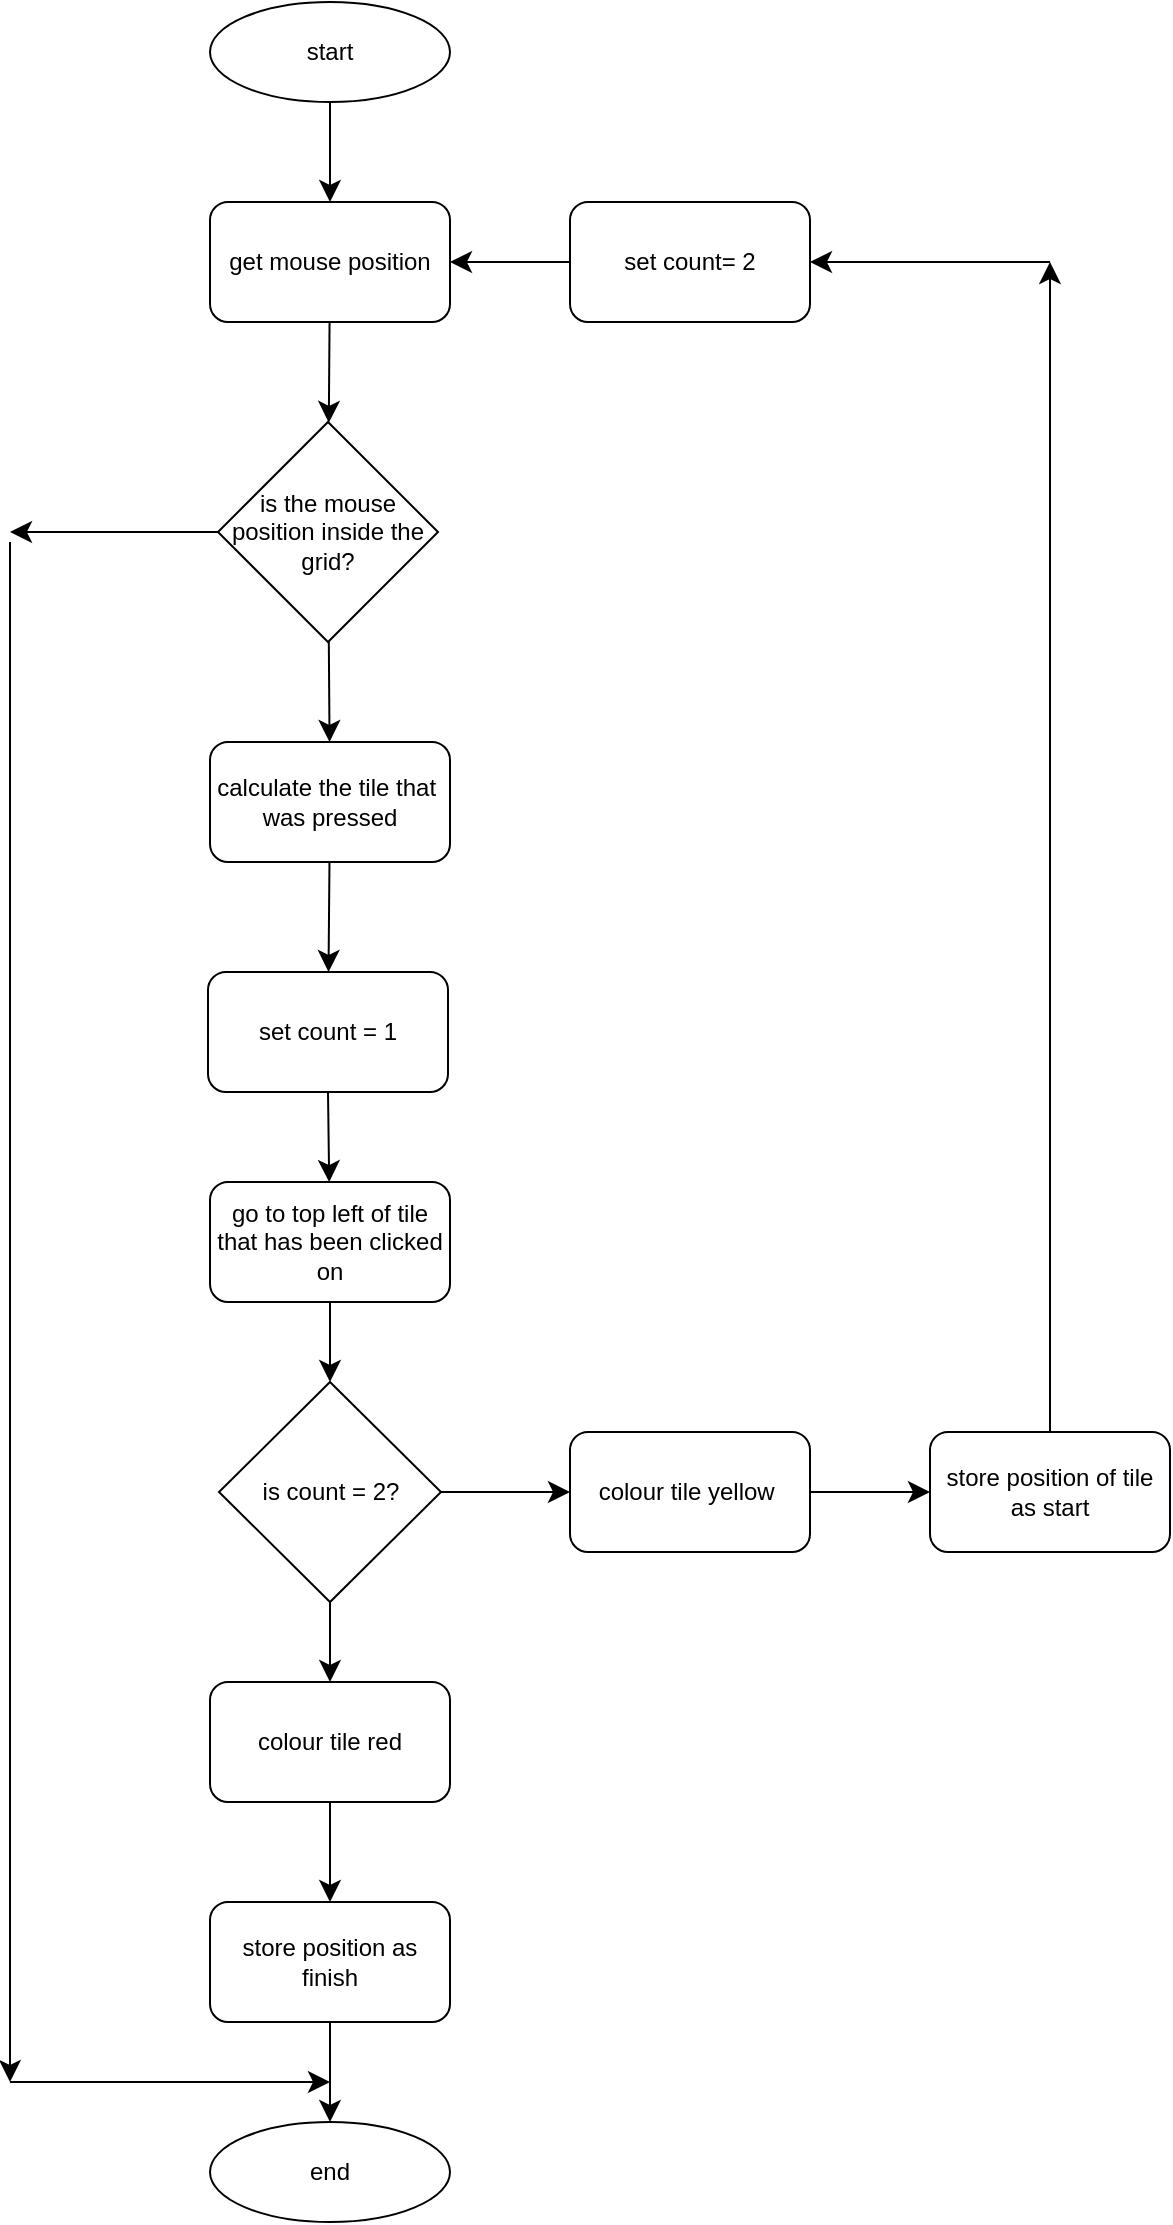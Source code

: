 <mxfile version="24.8.4">
  <diagram id="C5RBs43oDa-KdzZeNtuy" name="Page-1">
    <mxGraphModel dx="713" dy="795" grid="1" gridSize="10" guides="1" tooltips="1" connect="1" arrows="1" fold="1" page="1" pageScale="1" pageWidth="827" pageHeight="1169" math="0" shadow="0">
      <root>
        <mxCell id="WIyWlLk6GJQsqaUBKTNV-0" />
        <mxCell id="WIyWlLk6GJQsqaUBKTNV-1" parent="WIyWlLk6GJQsqaUBKTNV-0" />
        <mxCell id="wvkfcdVhvqRz7yYf-nKR-15" style="edgeStyle=none;curved=1;rounded=0;orthogonalLoop=1;jettySize=auto;html=1;exitX=0.5;exitY=1;exitDx=0;exitDy=0;entryX=0.5;entryY=0;entryDx=0;entryDy=0;fontSize=12;startSize=8;endSize=8;" edge="1" parent="WIyWlLk6GJQsqaUBKTNV-1" source="wvkfcdVhvqRz7yYf-nKR-1" target="wvkfcdVhvqRz7yYf-nKR-2">
          <mxGeometry relative="1" as="geometry" />
        </mxCell>
        <mxCell id="wvkfcdVhvqRz7yYf-nKR-1" value="start" style="ellipse;whiteSpace=wrap;html=1;" vertex="1" parent="WIyWlLk6GJQsqaUBKTNV-1">
          <mxGeometry x="300" y="70" width="120" height="50" as="geometry" />
        </mxCell>
        <mxCell id="wvkfcdVhvqRz7yYf-nKR-16" style="edgeStyle=none;curved=1;rounded=0;orthogonalLoop=1;jettySize=auto;html=1;fontSize=12;startSize=8;endSize=8;" edge="1" parent="WIyWlLk6GJQsqaUBKTNV-1" source="wvkfcdVhvqRz7yYf-nKR-2" target="wvkfcdVhvqRz7yYf-nKR-4">
          <mxGeometry relative="1" as="geometry" />
        </mxCell>
        <mxCell id="wvkfcdVhvqRz7yYf-nKR-2" value="get mouse position" style="rounded=1;whiteSpace=wrap;html=1;" vertex="1" parent="WIyWlLk6GJQsqaUBKTNV-1">
          <mxGeometry x="300" y="170" width="120" height="60" as="geometry" />
        </mxCell>
        <mxCell id="wvkfcdVhvqRz7yYf-nKR-17" style="edgeStyle=none;curved=1;rounded=0;orthogonalLoop=1;jettySize=auto;html=1;fontSize=12;startSize=8;endSize=8;" edge="1" parent="WIyWlLk6GJQsqaUBKTNV-1" source="wvkfcdVhvqRz7yYf-nKR-4" target="wvkfcdVhvqRz7yYf-nKR-5">
          <mxGeometry relative="1" as="geometry" />
        </mxCell>
        <mxCell id="wvkfcdVhvqRz7yYf-nKR-26" style="edgeStyle=none;curved=1;rounded=0;orthogonalLoop=1;jettySize=auto;html=1;exitX=0;exitY=0.5;exitDx=0;exitDy=0;fontSize=12;startSize=8;endSize=8;" edge="1" parent="WIyWlLk6GJQsqaUBKTNV-1" source="wvkfcdVhvqRz7yYf-nKR-4">
          <mxGeometry relative="1" as="geometry">
            <mxPoint x="200" y="335" as="targetPoint" />
          </mxGeometry>
        </mxCell>
        <mxCell id="wvkfcdVhvqRz7yYf-nKR-4" value="is the mouse position inside the grid?" style="rhombus;whiteSpace=wrap;html=1;" vertex="1" parent="WIyWlLk6GJQsqaUBKTNV-1">
          <mxGeometry x="304" y="280" width="110" height="110" as="geometry" />
        </mxCell>
        <mxCell id="wvkfcdVhvqRz7yYf-nKR-18" style="edgeStyle=none;curved=1;rounded=0;orthogonalLoop=1;jettySize=auto;html=1;fontSize=12;startSize=8;endSize=8;" edge="1" parent="WIyWlLk6GJQsqaUBKTNV-1" source="wvkfcdVhvqRz7yYf-nKR-5" target="wvkfcdVhvqRz7yYf-nKR-7">
          <mxGeometry relative="1" as="geometry" />
        </mxCell>
        <mxCell id="wvkfcdVhvqRz7yYf-nKR-5" value="calculate the tile that&amp;nbsp; was pressed" style="rounded=1;whiteSpace=wrap;html=1;" vertex="1" parent="WIyWlLk6GJQsqaUBKTNV-1">
          <mxGeometry x="300" y="440" width="120" height="60" as="geometry" />
        </mxCell>
        <mxCell id="wvkfcdVhvqRz7yYf-nKR-21" style="edgeStyle=none;curved=1;rounded=0;orthogonalLoop=1;jettySize=auto;html=1;exitX=1;exitY=0.5;exitDx=0;exitDy=0;fontSize=12;startSize=8;endSize=8;" edge="1" parent="WIyWlLk6GJQsqaUBKTNV-1" source="wvkfcdVhvqRz7yYf-nKR-6" target="wvkfcdVhvqRz7yYf-nKR-9">
          <mxGeometry relative="1" as="geometry" />
        </mxCell>
        <mxCell id="wvkfcdVhvqRz7yYf-nKR-29" style="edgeStyle=none;curved=1;rounded=0;orthogonalLoop=1;jettySize=auto;html=1;exitX=0.5;exitY=1;exitDx=0;exitDy=0;fontSize=12;startSize=8;endSize=8;" edge="1" parent="WIyWlLk6GJQsqaUBKTNV-1" source="wvkfcdVhvqRz7yYf-nKR-6" target="wvkfcdVhvqRz7yYf-nKR-12">
          <mxGeometry relative="1" as="geometry" />
        </mxCell>
        <mxCell id="wvkfcdVhvqRz7yYf-nKR-6" value="is count = 2?" style="rhombus;whiteSpace=wrap;html=1;" vertex="1" parent="WIyWlLk6GJQsqaUBKTNV-1">
          <mxGeometry x="304.5" y="760" width="111" height="110" as="geometry" />
        </mxCell>
        <mxCell id="wvkfcdVhvqRz7yYf-nKR-19" style="edgeStyle=none;curved=1;rounded=0;orthogonalLoop=1;jettySize=auto;html=1;exitX=0.5;exitY=1;exitDx=0;exitDy=0;fontSize=12;startSize=8;endSize=8;" edge="1" parent="WIyWlLk6GJQsqaUBKTNV-1" source="wvkfcdVhvqRz7yYf-nKR-7" target="wvkfcdVhvqRz7yYf-nKR-8">
          <mxGeometry relative="1" as="geometry" />
        </mxCell>
        <mxCell id="wvkfcdVhvqRz7yYf-nKR-7" value="set count = 1" style="rounded=1;whiteSpace=wrap;html=1;" vertex="1" parent="WIyWlLk6GJQsqaUBKTNV-1">
          <mxGeometry x="299" y="555" width="120" height="60" as="geometry" />
        </mxCell>
        <mxCell id="wvkfcdVhvqRz7yYf-nKR-20" style="edgeStyle=none;curved=1;rounded=0;orthogonalLoop=1;jettySize=auto;html=1;fontSize=12;startSize=8;endSize=8;" edge="1" parent="WIyWlLk6GJQsqaUBKTNV-1" source="wvkfcdVhvqRz7yYf-nKR-8" target="wvkfcdVhvqRz7yYf-nKR-6">
          <mxGeometry relative="1" as="geometry" />
        </mxCell>
        <mxCell id="wvkfcdVhvqRz7yYf-nKR-8" value="go to top left of tile that has been clicked on" style="rounded=1;whiteSpace=wrap;html=1;" vertex="1" parent="WIyWlLk6GJQsqaUBKTNV-1">
          <mxGeometry x="300" y="660" width="120" height="60" as="geometry" />
        </mxCell>
        <mxCell id="wvkfcdVhvqRz7yYf-nKR-22" style="edgeStyle=none;curved=1;rounded=0;orthogonalLoop=1;jettySize=auto;html=1;entryX=0;entryY=0.5;entryDx=0;entryDy=0;fontSize=12;startSize=8;endSize=8;" edge="1" parent="WIyWlLk6GJQsqaUBKTNV-1" source="wvkfcdVhvqRz7yYf-nKR-9" target="wvkfcdVhvqRz7yYf-nKR-11">
          <mxGeometry relative="1" as="geometry" />
        </mxCell>
        <mxCell id="wvkfcdVhvqRz7yYf-nKR-9" value="colour tile yellow&amp;nbsp;" style="rounded=1;whiteSpace=wrap;html=1;" vertex="1" parent="WIyWlLk6GJQsqaUBKTNV-1">
          <mxGeometry x="480" y="785" width="120" height="60" as="geometry" />
        </mxCell>
        <mxCell id="wvkfcdVhvqRz7yYf-nKR-23" style="edgeStyle=none;curved=1;rounded=0;orthogonalLoop=1;jettySize=auto;html=1;fontSize=12;startSize=8;endSize=8;" edge="1" parent="WIyWlLk6GJQsqaUBKTNV-1" source="wvkfcdVhvqRz7yYf-nKR-11">
          <mxGeometry relative="1" as="geometry">
            <mxPoint x="720" y="200" as="targetPoint" />
          </mxGeometry>
        </mxCell>
        <mxCell id="wvkfcdVhvqRz7yYf-nKR-11" value="store position of tile as start" style="rounded=1;whiteSpace=wrap;html=1;" vertex="1" parent="WIyWlLk6GJQsqaUBKTNV-1">
          <mxGeometry x="660" y="785" width="120" height="60" as="geometry" />
        </mxCell>
        <mxCell id="wvkfcdVhvqRz7yYf-nKR-30" style="edgeStyle=none;curved=1;rounded=0;orthogonalLoop=1;jettySize=auto;html=1;exitX=0.5;exitY=1;exitDx=0;exitDy=0;fontSize=12;startSize=8;endSize=8;" edge="1" parent="WIyWlLk6GJQsqaUBKTNV-1" source="wvkfcdVhvqRz7yYf-nKR-12" target="wvkfcdVhvqRz7yYf-nKR-13">
          <mxGeometry relative="1" as="geometry" />
        </mxCell>
        <mxCell id="wvkfcdVhvqRz7yYf-nKR-12" value="colour tile red" style="rounded=1;whiteSpace=wrap;html=1;" vertex="1" parent="WIyWlLk6GJQsqaUBKTNV-1">
          <mxGeometry x="300" y="910" width="120" height="60" as="geometry" />
        </mxCell>
        <mxCell id="wvkfcdVhvqRz7yYf-nKR-31" style="edgeStyle=none;curved=1;rounded=0;orthogonalLoop=1;jettySize=auto;html=1;exitX=0.5;exitY=1;exitDx=0;exitDy=0;entryX=0.5;entryY=0;entryDx=0;entryDy=0;fontSize=12;startSize=8;endSize=8;" edge="1" parent="WIyWlLk6GJQsqaUBKTNV-1" source="wvkfcdVhvqRz7yYf-nKR-13" target="wvkfcdVhvqRz7yYf-nKR-28">
          <mxGeometry relative="1" as="geometry" />
        </mxCell>
        <mxCell id="wvkfcdVhvqRz7yYf-nKR-13" value="store position as finish" style="rounded=1;whiteSpace=wrap;html=1;" vertex="1" parent="WIyWlLk6GJQsqaUBKTNV-1">
          <mxGeometry x="300" y="1020" width="120" height="60" as="geometry" />
        </mxCell>
        <mxCell id="wvkfcdVhvqRz7yYf-nKR-25" style="edgeStyle=none;curved=1;rounded=0;orthogonalLoop=1;jettySize=auto;html=1;fontSize=12;startSize=8;endSize=8;" edge="1" parent="WIyWlLk6GJQsqaUBKTNV-1" source="wvkfcdVhvqRz7yYf-nKR-14" target="wvkfcdVhvqRz7yYf-nKR-2">
          <mxGeometry relative="1" as="geometry" />
        </mxCell>
        <mxCell id="wvkfcdVhvqRz7yYf-nKR-14" value="set count= 2" style="rounded=1;whiteSpace=wrap;html=1;" vertex="1" parent="WIyWlLk6GJQsqaUBKTNV-1">
          <mxGeometry x="480" y="170" width="120" height="60" as="geometry" />
        </mxCell>
        <mxCell id="wvkfcdVhvqRz7yYf-nKR-24" value="" style="endArrow=classic;html=1;rounded=0;fontSize=12;startSize=8;endSize=8;curved=1;entryX=1;entryY=0.5;entryDx=0;entryDy=0;" edge="1" parent="WIyWlLk6GJQsqaUBKTNV-1" target="wvkfcdVhvqRz7yYf-nKR-14">
          <mxGeometry width="50" height="50" relative="1" as="geometry">
            <mxPoint x="720" y="200" as="sourcePoint" />
            <mxPoint x="520" y="530" as="targetPoint" />
          </mxGeometry>
        </mxCell>
        <mxCell id="wvkfcdVhvqRz7yYf-nKR-27" value="" style="endArrow=classic;html=1;rounded=0;fontSize=12;startSize=8;endSize=8;curved=1;" edge="1" parent="WIyWlLk6GJQsqaUBKTNV-1">
          <mxGeometry width="50" height="50" relative="1" as="geometry">
            <mxPoint x="200" y="340" as="sourcePoint" />
            <mxPoint x="200" y="1110" as="targetPoint" />
          </mxGeometry>
        </mxCell>
        <mxCell id="wvkfcdVhvqRz7yYf-nKR-28" value="end" style="ellipse;whiteSpace=wrap;html=1;" vertex="1" parent="WIyWlLk6GJQsqaUBKTNV-1">
          <mxGeometry x="300" y="1130" width="120" height="50" as="geometry" />
        </mxCell>
        <mxCell id="wvkfcdVhvqRz7yYf-nKR-32" value="" style="endArrow=classic;html=1;rounded=0;fontSize=12;startSize=8;endSize=8;curved=1;" edge="1" parent="WIyWlLk6GJQsqaUBKTNV-1">
          <mxGeometry width="50" height="50" relative="1" as="geometry">
            <mxPoint x="200" y="1110" as="sourcePoint" />
            <mxPoint x="360" y="1110" as="targetPoint" />
          </mxGeometry>
        </mxCell>
      </root>
    </mxGraphModel>
  </diagram>
</mxfile>
